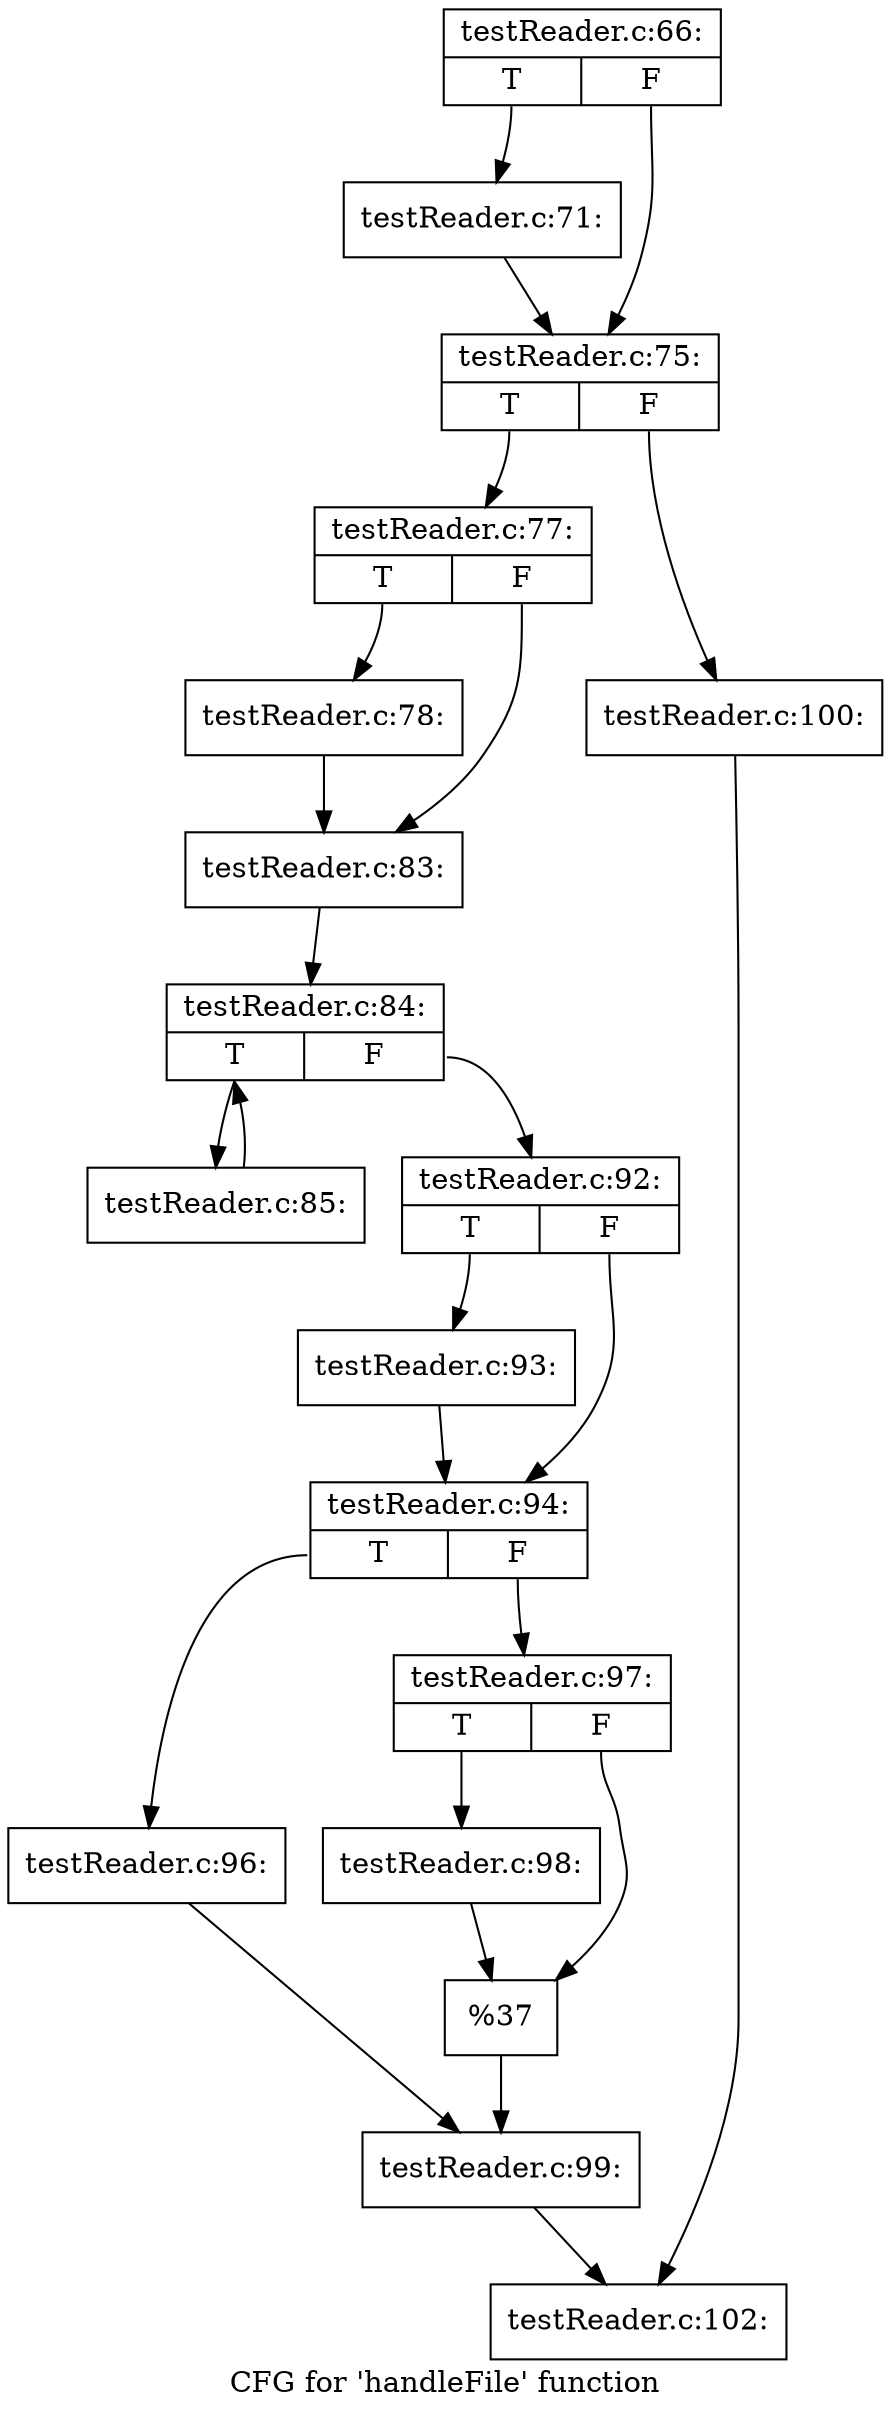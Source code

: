 digraph "CFG for 'handleFile' function" {
	label="CFG for 'handleFile' function";

	Node0x3e73e30 [shape=record,label="{testReader.c:66:|{<s0>T|<s1>F}}"];
	Node0x3e73e30:s0 -> Node0x3e760e0;
	Node0x3e73e30:s1 -> Node0x3e76130;
	Node0x3e760e0 [shape=record,label="{testReader.c:71:}"];
	Node0x3e760e0 -> Node0x3e76130;
	Node0x3e76130 [shape=record,label="{testReader.c:75:|{<s0>T|<s1>F}}"];
	Node0x3e76130:s0 -> Node0x3e77020;
	Node0x3e76130:s1 -> Node0x3e77400;
	Node0x3e77020 [shape=record,label="{testReader.c:77:|{<s0>T|<s1>F}}"];
	Node0x3e77020:s0 -> Node0x3e700d0;
	Node0x3e77020:s1 -> Node0x3e70120;
	Node0x3e700d0 [shape=record,label="{testReader.c:78:}"];
	Node0x3e700d0 -> Node0x3e70120;
	Node0x3e70120 [shape=record,label="{testReader.c:83:}"];
	Node0x3e70120 -> Node0x3e78090;
	Node0x3e78090 [shape=record,label="{testReader.c:84:|{<s0>T|<s1>F}}"];
	Node0x3e78090:s0 -> Node0x3e79040;
	Node0x3e78090:s1 -> Node0x3e771f0;
	Node0x3e79040 [shape=record,label="{testReader.c:85:}"];
	Node0x3e79040 -> Node0x3e78090;
	Node0x3e771f0 [shape=record,label="{testReader.c:92:|{<s0>T|<s1>F}}"];
	Node0x3e771f0:s0 -> Node0x3e76620;
	Node0x3e771f0:s1 -> Node0x3e79340;
	Node0x3e76620 [shape=record,label="{testReader.c:93:}"];
	Node0x3e76620 -> Node0x3e79340;
	Node0x3e79340 [shape=record,label="{testReader.c:94:|{<s0>T|<s1>F}}"];
	Node0x3e79340:s0 -> Node0x3e79c50;
	Node0x3e79340:s1 -> Node0x3e7a2d0;
	Node0x3e79c50 [shape=record,label="{testReader.c:96:}"];
	Node0x3e79c50 -> Node0x3e7a280;
	Node0x3e7a2d0 [shape=record,label="{testReader.c:97:|{<s0>T|<s1>F}}"];
	Node0x3e7a2d0:s0 -> Node0x3e7a6f0;
	Node0x3e7a2d0:s1 -> Node0x3e7a740;
	Node0x3e7a6f0 [shape=record,label="{testReader.c:98:}"];
	Node0x3e7a6f0 -> Node0x3e7a740;
	Node0x3e7a740 [shape=record,label="{%37}"];
	Node0x3e7a740 -> Node0x3e7a280;
	Node0x3e7a280 [shape=record,label="{testReader.c:99:}"];
	Node0x3e7a280 -> Node0x3e773b0;
	Node0x3e77400 [shape=record,label="{testReader.c:100:}"];
	Node0x3e77400 -> Node0x3e773b0;
	Node0x3e773b0 [shape=record,label="{testReader.c:102:}"];
}
